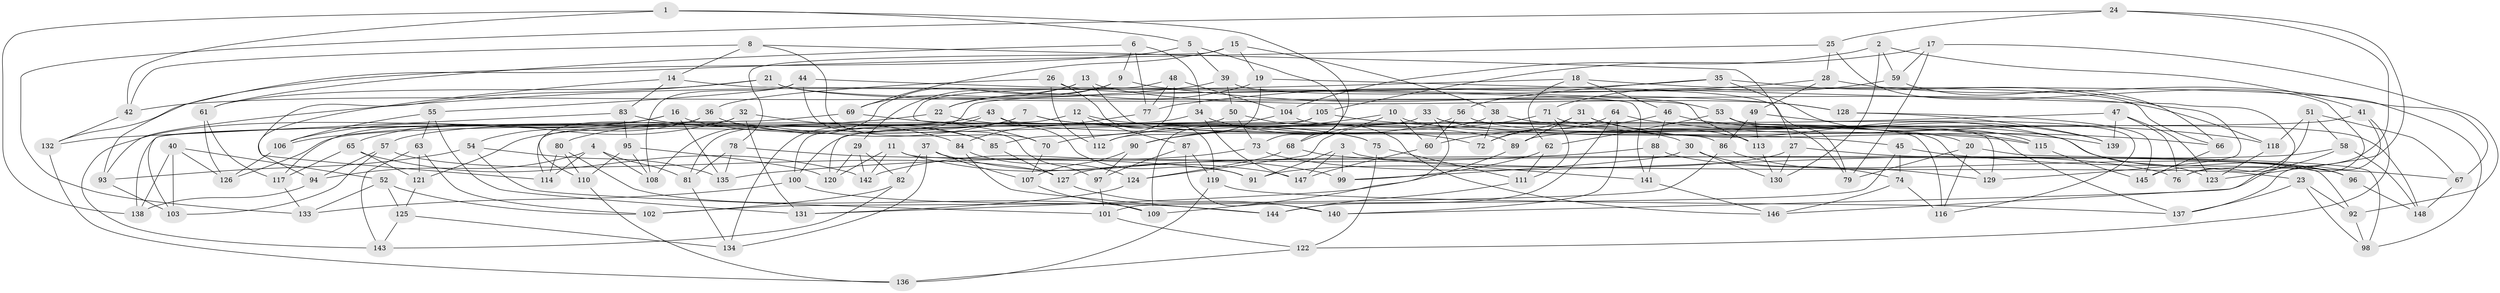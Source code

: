 // coarse degree distribution, {3: 0.056179775280898875, 8: 0.033707865168539325, 11: 0.0898876404494382, 4: 0.7640449438202247, 12: 0.011235955056179775, 9: 0.02247191011235955, 10: 0.011235955056179775, 7: 0.011235955056179775}
// Generated by graph-tools (version 1.1) at 2025/53/03/04/25 22:53:57]
// undirected, 148 vertices, 296 edges
graph export_dot {
  node [color=gray90,style=filled];
  1;
  2;
  3;
  4;
  5;
  6;
  7;
  8;
  9;
  10;
  11;
  12;
  13;
  14;
  15;
  16;
  17;
  18;
  19;
  20;
  21;
  22;
  23;
  24;
  25;
  26;
  27;
  28;
  29;
  30;
  31;
  32;
  33;
  34;
  35;
  36;
  37;
  38;
  39;
  40;
  41;
  42;
  43;
  44;
  45;
  46;
  47;
  48;
  49;
  50;
  51;
  52;
  53;
  54;
  55;
  56;
  57;
  58;
  59;
  60;
  61;
  62;
  63;
  64;
  65;
  66;
  67;
  68;
  69;
  70;
  71;
  72;
  73;
  74;
  75;
  76;
  77;
  78;
  79;
  80;
  81;
  82;
  83;
  84;
  85;
  86;
  87;
  88;
  89;
  90;
  91;
  92;
  93;
  94;
  95;
  96;
  97;
  98;
  99;
  100;
  101;
  102;
  103;
  104;
  105;
  106;
  107;
  108;
  109;
  110;
  111;
  112;
  113;
  114;
  115;
  116;
  117;
  118;
  119;
  120;
  121;
  122;
  123;
  124;
  125;
  126;
  127;
  128;
  129;
  130;
  131;
  132;
  133;
  134;
  135;
  136;
  137;
  138;
  139;
  140;
  141;
  142;
  143;
  144;
  145;
  146;
  147;
  148;
  1 -- 73;
  1 -- 5;
  1 -- 138;
  1 -- 42;
  2 -- 104;
  2 -- 130;
  2 -- 41;
  2 -- 59;
  3 -- 23;
  3 -- 99;
  3 -- 91;
  3 -- 147;
  4 -- 114;
  4 -- 81;
  4 -- 108;
  4 -- 94;
  5 -- 39;
  5 -- 93;
  5 -- 68;
  6 -- 34;
  6 -- 61;
  6 -- 77;
  6 -- 9;
  7 -- 121;
  7 -- 80;
  7 -- 30;
  7 -- 115;
  8 -- 27;
  8 -- 42;
  8 -- 70;
  8 -- 14;
  9 -- 128;
  9 -- 22;
  9 -- 29;
  10 -- 20;
  10 -- 90;
  10 -- 60;
  10 -- 68;
  11 -- 120;
  11 -- 92;
  11 -- 147;
  11 -- 142;
  12 -- 100;
  12 -- 87;
  12 -- 112;
  12 -- 89;
  13 -- 108;
  13 -- 69;
  13 -- 128;
  13 -- 86;
  14 -- 141;
  14 -- 83;
  14 -- 114;
  15 -- 78;
  15 -- 19;
  15 -- 69;
  15 -- 38;
  16 -- 75;
  16 -- 143;
  16 -- 135;
  16 -- 106;
  17 -- 79;
  17 -- 105;
  17 -- 92;
  17 -- 59;
  18 -- 62;
  18 -- 46;
  18 -- 98;
  18 -- 93;
  19 -- 22;
  19 -- 112;
  19 -- 76;
  20 -- 79;
  20 -- 116;
  20 -- 98;
  21 -- 118;
  21 -- 94;
  21 -- 61;
  21 -- 53;
  22 -- 106;
  22 -- 45;
  23 -- 98;
  23 -- 92;
  23 -- 137;
  24 -- 133;
  24 -- 76;
  24 -- 25;
  24 -- 123;
  25 -- 132;
  25 -- 140;
  25 -- 28;
  26 -- 119;
  26 -- 36;
  26 -- 112;
  26 -- 79;
  27 -- 130;
  27 -- 96;
  27 -- 91;
  28 -- 49;
  28 -- 67;
  28 -- 77;
  29 -- 142;
  29 -- 120;
  29 -- 82;
  30 -- 74;
  30 -- 99;
  30 -- 130;
  31 -- 113;
  31 -- 123;
  31 -- 72;
  31 -- 89;
  32 -- 65;
  32 -- 131;
  32 -- 110;
  32 -- 85;
  33 -- 115;
  33 -- 129;
  33 -- 109;
  33 -- 100;
  34 -- 72;
  34 -- 126;
  34 -- 147;
  35 -- 56;
  35 -- 129;
  35 -- 81;
  35 -- 115;
  36 -- 85;
  36 -- 54;
  36 -- 117;
  37 -- 107;
  37 -- 82;
  37 -- 134;
  37 -- 99;
  38 -- 72;
  38 -- 124;
  38 -- 66;
  39 -- 42;
  39 -- 50;
  39 -- 66;
  40 -- 103;
  40 -- 126;
  40 -- 138;
  40 -- 52;
  41 -- 89;
  41 -- 137;
  41 -- 122;
  42 -- 132;
  43 -- 91;
  43 -- 134;
  43 -- 57;
  43 -- 116;
  44 -- 108;
  44 -- 97;
  44 -- 113;
  44 -- 55;
  45 -- 67;
  45 -- 101;
  45 -- 74;
  46 -- 60;
  46 -- 88;
  46 -- 139;
  47 -- 76;
  47 -- 70;
  47 -- 139;
  47 -- 123;
  48 -- 70;
  48 -- 77;
  48 -- 85;
  48 -- 104;
  49 -- 86;
  49 -- 116;
  49 -- 113;
  50 -- 146;
  50 -- 114;
  50 -- 73;
  51 -- 118;
  51 -- 145;
  51 -- 58;
  51 -- 67;
  52 -- 102;
  52 -- 133;
  52 -- 125;
  53 -- 79;
  53 -- 148;
  53 -- 62;
  54 -- 135;
  54 -- 93;
  54 -- 101;
  55 -- 106;
  55 -- 131;
  55 -- 63;
  56 -- 60;
  56 -- 112;
  56 -- 96;
  57 -- 127;
  57 -- 94;
  57 -- 103;
  58 -- 148;
  58 -- 127;
  58 -- 146;
  59 -- 66;
  59 -- 71;
  60 -- 147;
  61 -- 117;
  61 -- 126;
  62 -- 99;
  62 -- 111;
  63 -- 121;
  63 -- 143;
  63 -- 102;
  64 -- 72;
  64 -- 118;
  64 -- 144;
  64 -- 140;
  65 -- 121;
  65 -- 142;
  65 -- 117;
  66 -- 145;
  67 -- 148;
  68 -- 141;
  68 -- 124;
  69 -- 75;
  69 -- 103;
  70 -- 107;
  71 -- 137;
  71 -- 111;
  71 -- 90;
  73 -- 76;
  73 -- 142;
  74 -- 146;
  74 -- 116;
  75 -- 111;
  75 -- 122;
  77 -- 84;
  78 -- 135;
  78 -- 91;
  78 -- 81;
  80 -- 109;
  80 -- 110;
  80 -- 114;
  81 -- 134;
  82 -- 143;
  82 -- 102;
  83 -- 132;
  83 -- 84;
  83 -- 95;
  84 -- 144;
  84 -- 124;
  85 -- 127;
  86 -- 129;
  86 -- 102;
  87 -- 97;
  87 -- 140;
  87 -- 119;
  88 -- 96;
  88 -- 135;
  88 -- 141;
  89 -- 131;
  90 -- 97;
  90 -- 107;
  92 -- 98;
  93 -- 103;
  94 -- 138;
  95 -- 110;
  95 -- 108;
  95 -- 120;
  96 -- 148;
  97 -- 101;
  100 -- 133;
  100 -- 144;
  101 -- 122;
  104 -- 120;
  104 -- 129;
  105 -- 138;
  105 -- 109;
  105 -- 139;
  106 -- 126;
  107 -- 109;
  110 -- 136;
  111 -- 144;
  113 -- 130;
  115 -- 145;
  117 -- 133;
  118 -- 123;
  119 -- 136;
  119 -- 137;
  121 -- 125;
  122 -- 136;
  124 -- 131;
  125 -- 143;
  125 -- 134;
  127 -- 140;
  128 -- 139;
  128 -- 145;
  132 -- 136;
  141 -- 146;
}
